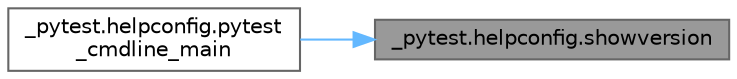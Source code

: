 digraph "_pytest.helpconfig.showversion"
{
 // LATEX_PDF_SIZE
  bgcolor="transparent";
  edge [fontname=Helvetica,fontsize=10,labelfontname=Helvetica,labelfontsize=10];
  node [fontname=Helvetica,fontsize=10,shape=box,height=0.2,width=0.4];
  rankdir="RL";
  Node1 [id="Node000001",label="_pytest.helpconfig.showversion",height=0.2,width=0.4,color="gray40", fillcolor="grey60", style="filled", fontcolor="black",tooltip=" "];
  Node1 -> Node2 [id="edge1_Node000001_Node000002",dir="back",color="steelblue1",style="solid",tooltip=" "];
  Node2 [id="Node000002",label="_pytest.helpconfig.pytest\l_cmdline_main",height=0.2,width=0.4,color="grey40", fillcolor="white", style="filled",URL="$namespace__pytest_1_1helpconfig.html#a4042c69518a71b29b383f957bfa15524",tooltip=" "];
}
